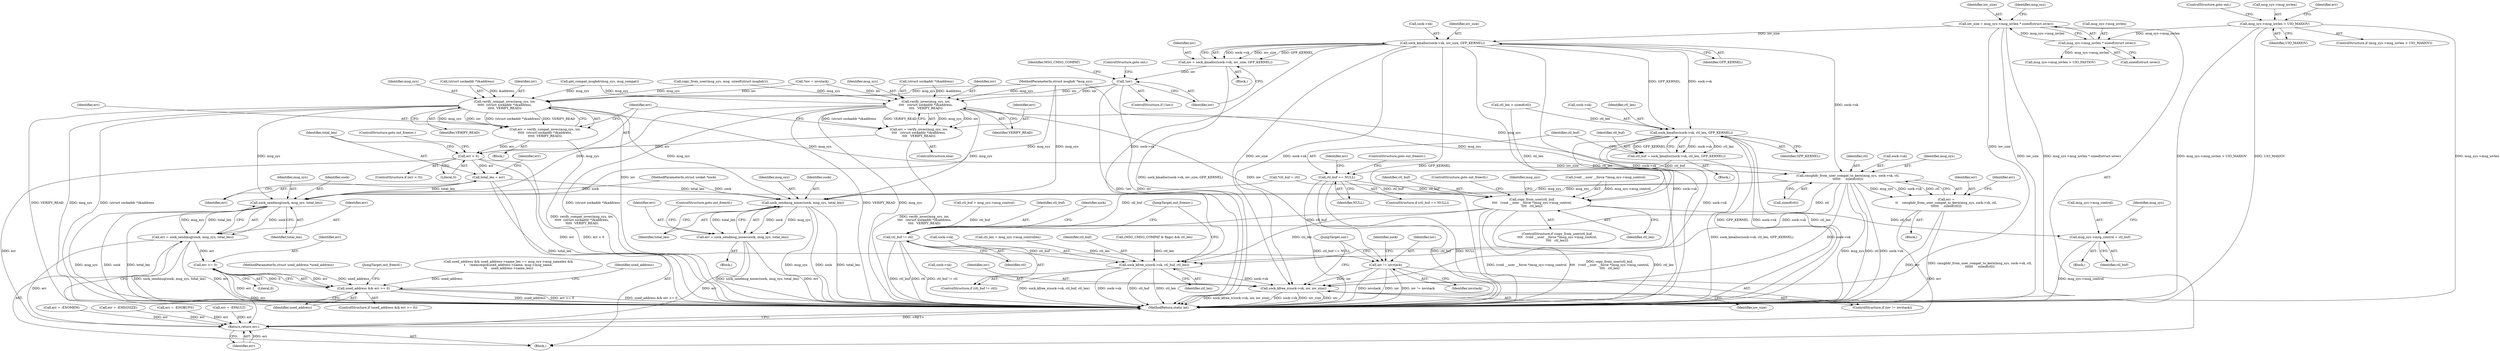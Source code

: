 digraph "0_linux_bc909d9ddbf7778371e36a651d6e4194b1cc7d4c@API" {
"1000195" [label="(Call,sock_kmalloc(sock->sk, iov_size, GFP_KERNEL))"];
"1000178" [label="(Call,iov_size = msg_sys->msg_iovlen * sizeof(struct iovec))"];
"1000180" [label="(Call,msg_sys->msg_iovlen * sizeof(struct iovec))"];
"1000168" [label="(Call,msg_sys->msg_iovlen > UIO_MAXIOV)"];
"1000193" [label="(Call,iov = sock_kmalloc(sock->sk, iov_size, GFP_KERNEL))"];
"1000202" [label="(Call,!iov)"];
"1000212" [label="(Call,verify_compat_iovec(msg_sys, iov,\n\t\t\t\t\t  (struct sockaddr *)&address,\n\t\t\t\t\t  VERIFY_READ))"];
"1000210" [label="(Call,err = verify_compat_iovec(msg_sys, iov,\n\t\t\t\t\t  (struct sockaddr *)&address,\n\t\t\t\t\t  VERIFY_READ))"];
"1000232" [label="(Call,err < 0)"];
"1000236" [label="(Call,total_len = err)"];
"1000371" [label="(Call,sock_sendmsg_nosec(sock, msg_sys, total_len))"];
"1000369" [label="(Call,err = sock_sendmsg_nosec(sock, msg_sys, total_len))"];
"1000430" [label="(Return,return err;)"];
"1000378" [label="(Call,sock_sendmsg(sock, msg_sys, total_len))"];
"1000376" [label="(Call,err = sock_sendmsg(sock, msg_sys, total_len))"];
"1000385" [label="(Call,err >= 0)"];
"1000383" [label="(Call,used_address && err >= 0)"];
"1000264" [label="(Call,cmsghdr_from_user_compat_to_kern(msg_sys, sock->sk, ctl,\n\t\t\t\t\t\t     sizeof(ctl)))"];
"1000262" [label="(Call,err =\n\t\t    cmsghdr_from_user_compat_to_kern(msg_sys, sock->sk, ctl,\n\t\t\t\t\t\t     sizeof(ctl)))"];
"1000409" [label="(Call,ctl_buf != ctl)"];
"1000412" [label="(Call,sock_kfree_s(sock->sk, ctl_buf, ctl_len))"];
"1000423" [label="(Call,sock_kfree_s(sock->sk, iov, iov_size))"];
"1000420" [label="(Call,iov != iovstack)"];
"1000223" [label="(Call,verify_iovec(msg_sys, iov,\n\t\t\t\t   (struct sockaddr *)&address,\n\t\t\t\t   VERIFY_READ))"];
"1000221" [label="(Call,err = verify_iovec(msg_sys, iov,\n\t\t\t\t   (struct sockaddr *)&address,\n\t\t\t\t   VERIFY_READ))"];
"1000297" [label="(Call,sock_kmalloc(sock->sk, ctl_len, GFP_KERNEL))"];
"1000295" [label="(Call,ctl_buf = sock_kmalloc(sock->sk, ctl_len, GFP_KERNEL))"];
"1000304" [label="(Call,ctl_buf == NULL)"];
"1000313" [label="(Call,copy_from_user(ctl_buf,\n\t\t\t\t   (void __user __force *)msg_sys->msg_control,\n\t\t\t\t   ctl_len))"];
"1000322" [label="(Call,msg_sys->msg_control = ctl_buf)"];
"1000412" [label="(Call,sock_kfree_s(sock->sk, ctl_buf, ctl_len))"];
"1000424" [label="(Call,sock->sk)"];
"1000172" [label="(Identifier,UIO_MAXIOV)"];
"1000181" [label="(Call,msg_sys->msg_iovlen)"];
"1000147" [label="(Call,get_compat_msghdr(msg_sys, msg_compat))"];
"1000192" [label="(Block,)"];
"1000213" [label="(Identifier,msg_sys)"];
"1000189" [label="(Identifier,msg_sys)"];
"1000408" [label="(ControlStructure,if (ctl_buf != ctl))"];
"1000298" [label="(Call,sock->sk)"];
"1000378" [label="(Call,sock_sendmsg(sock, msg_sys, total_len))"];
"1000290" [label="(Call,ctl_len > sizeof(ctl))"];
"1000169" [label="(Call,msg_sys->msg_iovlen)"];
"1000202" [label="(Call,!iov)"];
"1000174" [label="(Call,err = -ENOMEM)"];
"1000376" [label="(Call,err = sock_sendmsg(sock, msg_sys, total_len))"];
"1000212" [label="(Call,verify_compat_iovec(msg_sys, iov,\n\t\t\t\t\t  (struct sockaddr *)&address,\n\t\t\t\t\t  VERIFY_READ))"];
"1000220" [label="(ControlStructure,else)"];
"1000296" [label="(Identifier,ctl_buf)"];
"1000413" [label="(Call,sock->sk)"];
"1000269" [label="(Identifier,ctl)"];
"1000326" [label="(Identifier,ctl_buf)"];
"1000224" [label="(Identifier,msg_sys)"];
"1000263" [label="(Identifier,err)"];
"1000201" [label="(ControlStructure,if (!iov))"];
"1000313" [label="(Call,copy_from_user(ctl_buf,\n\t\t\t\t   (void __user __force *)msg_sys->msg_control,\n\t\t\t\t   ctl_len))"];
"1000307" [label="(ControlStructure,goto out_freeiov;)"];
"1000163" [label="(Call,err = -EMSGSIZE)"];
"1000266" [label="(Call,sock->sk)"];
"1000380" [label="(Identifier,msg_sys)"];
"1000221" [label="(Call,err = verify_iovec(msg_sys, iov,\n\t\t\t\t   (struct sockaddr *)&address,\n\t\t\t\t   VERIFY_READ))"];
"1000209" [label="(Block,)"];
"1000410" [label="(Identifier,ctl_buf)"];
"1000195" [label="(Call,sock_kmalloc(sock->sk, iov_size, GFP_KERNEL))"];
"1000370" [label="(Identifier,err)"];
"1000226" [label="(Call,(struct sockaddr *)&address)"];
"1000295" [label="(Call,ctl_buf = sock_kmalloc(sock->sk, ctl_len, GFP_KERNEL))"];
"1000261" [label="(Block,)"];
"1000368" [label="(Block,)"];
"1000238" [label="(Identifier,err)"];
"1000384" [label="(Identifier,used_address)"];
"1000203" [label="(Identifier,iov)"];
"1000231" [label="(ControlStructure,if (err < 0))"];
"1000223" [label="(Call,verify_iovec(msg_sys, iov,\n\t\t\t\t   (struct sockaddr *)&address,\n\t\t\t\t   VERIFY_READ))"];
"1000371" [label="(Call,sock_sendmsg_nosec(sock, msg_sys, total_len))"];
"1000211" [label="(Identifier,err)"];
"1000215" [label="(Call,(struct sockaddr *)&address)"];
"1000322" [label="(Call,msg_sys->msg_control = ctl_buf)"];
"1000323" [label="(Call,msg_sys->msg_control)"];
"1000431" [label="(Identifier,err)"];
"1000422" [label="(Identifier,iovstack)"];
"1000196" [label="(Call,sock->sk)"];
"1000414" [label="(Identifier,sock)"];
"1000386" [label="(Identifier,err)"];
"1000222" [label="(Identifier,err)"];
"1000280" [label="(Call,ctl_len = msg_sys->msg_controllen)"];
"1000379" [label="(Identifier,sock)"];
"1000219" [label="(Identifier,VERIFY_READ)"];
"1000429" [label="(JumpTarget,out:)"];
"1000264" [label="(Call,cmsghdr_from_user_compat_to_kern(msg_sys, sock->sk, ctl,\n\t\t\t\t\t\t     sizeof(ctl)))"];
"1000108" [label="(MethodParameterIn,struct socket *sock)"];
"1000416" [label="(Identifier,ctl_buf)"];
"1000375" [label="(ControlStructure,goto out_freectl;)"];
"1000428" [label="(Identifier,iov_size)"];
"1000194" [label="(Identifier,iov)"];
"1000383" [label="(Call,used_address && err >= 0)"];
"1000387" [label="(Literal,0)"];
"1000432" [label="(MethodReturn,static int)"];
"1000110" [label="(MethodParameterIn,struct msghdr *msg_sys)"];
"1000270" [label="(Call,sizeof(ctl))"];
"1000306" [label="(Identifier,NULL)"];
"1000236" [label="(Call,total_len = err)"];
"1000167" [label="(ControlStructure,if (msg_sys->msg_iovlen > UIO_MAXIOV))"];
"1000411" [label="(Identifier,ctl)"];
"1000321" [label="(ControlStructure,goto out_freectl;)"];
"1000113" [label="(Block,)"];
"1000237" [label="(Identifier,total_len)"];
"1000265" [label="(Identifier,msg_sys)"];
"1000112" [label="(MethodParameterIn,struct used_address *used_address)"];
"1000382" [label="(ControlStructure,if (used_address && err >= 0))"];
"1000187" [label="(Call,msg_sys->msg_iovlen > UIO_FASTIOV)"];
"1000230" [label="(Identifier,VERIFY_READ)"];
"1000204" [label="(ControlStructure,goto out;)"];
"1000409" [label="(Call,ctl_buf != ctl)"];
"1000210" [label="(Call,err = verify_compat_iovec(msg_sys, iov,\n\t\t\t\t\t  (struct sockaddr *)&address,\n\t\t\t\t\t  VERIFY_READ))"];
"1000256" [label="(Call,(MSG_CMSG_COMPAT & flags) && ctl_len)"];
"1000427" [label="(Identifier,iov)"];
"1000294" [label="(Block,)"];
"1000175" [label="(Identifier,err)"];
"1000235" [label="(ControlStructure,goto out_freeiov;)"];
"1000297" [label="(Call,sock_kmalloc(sock->sk, ctl_len, GFP_KERNEL))"];
"1000407" [label="(JumpTarget,out_freectl:)"];
"1000199" [label="(Identifier,iov_size)"];
"1000234" [label="(Literal,0)"];
"1000178" [label="(Call,iov_size = msg_sys->msg_iovlen * sizeof(struct iovec))"];
"1000207" [label="(Identifier,MSG_CMSG_COMPAT)"];
"1000232" [label="(Call,err < 0)"];
"1000381" [label="(Identifier,total_len)"];
"1000184" [label="(Call,sizeof(struct iovec))"];
"1000324" [label="(Identifier,msg_sys)"];
"1000420" [label="(Call,iov != iovstack)"];
"1000262" [label="(Call,err =\n\t\t    cmsghdr_from_user_compat_to_kern(msg_sys, sock->sk, ctl,\n\t\t\t\t\t\t     sizeof(ctl)))"];
"1000418" [label="(JumpTarget,out_freeiov:)"];
"1000430" [label="(Return,return err;)"];
"1000233" [label="(Identifier,err)"];
"1000155" [label="(Call,copy_from_user(msg_sys, msg, sizeof(struct msghdr)))"];
"1000425" [label="(Identifier,sock)"];
"1000273" [label="(Identifier,err)"];
"1000312" [label="(ControlStructure,if (copy_from_user(ctl_buf,\n\t\t\t\t   (void __user __force *)msg_sys->msg_control,\n\t\t\t\t   ctl_len)))"];
"1000315" [label="(Call,(void __user __force *)msg_sys->msg_control)"];
"1000369" [label="(Call,err = sock_sendmsg_nosec(sock, msg_sys, total_len))"];
"1000179" [label="(Identifier,iov_size)"];
"1000320" [label="(Identifier,ctl_len)"];
"1000130" [label="(Call,*ctl_buf = ctl)"];
"1000240" [label="(Identifier,err)"];
"1000302" [label="(Identifier,GFP_KERNEL)"];
"1000305" [label="(Identifier,ctl_buf)"];
"1000288" [label="(Block,)"];
"1000419" [label="(ControlStructure,if (iov != iovstack))"];
"1000168" [label="(Call,msg_sys->msg_iovlen > UIO_MAXIOV)"];
"1000304" [label="(Call,ctl_buf == NULL)"];
"1000275" [label="(Call,ctl_buf = msg_sys->msg_control)"];
"1000346" [label="(Call,used_address && used_address->name_len == msg_sys->msg_namelen &&\n\t    !memcmp(&used_address->name, msg->msg_name,\n \t\t    used_address->name_len))"];
"1000303" [label="(ControlStructure,if (ctl_buf == NULL))"];
"1000372" [label="(Identifier,sock)"];
"1000421" [label="(Identifier,iov)"];
"1000417" [label="(Identifier,ctl_len)"];
"1000173" [label="(ControlStructure,goto out;)"];
"1000329" [label="(Identifier,msg_sys)"];
"1000225" [label="(Identifier,iov)"];
"1000309" [label="(Identifier,err)"];
"1000200" [label="(Identifier,GFP_KERNEL)"];
"1000423" [label="(Call,sock_kfree_s(sock->sk, iov, iov_size))"];
"1000391" [label="(Identifier,used_address)"];
"1000301" [label="(Identifier,ctl_len)"];
"1000214" [label="(Identifier,iov)"];
"1000239" [label="(Call,err = -ENOBUFS)"];
"1000385" [label="(Call,err >= 0)"];
"1000377" [label="(Identifier,err)"];
"1000314" [label="(Identifier,ctl_buf)"];
"1000123" [label="(Call,*iov = iovstack)"];
"1000180" [label="(Call,msg_sys->msg_iovlen * sizeof(struct iovec))"];
"1000374" [label="(Identifier,total_len)"];
"1000373" [label="(Identifier,msg_sys)"];
"1000193" [label="(Call,iov = sock_kmalloc(sock->sk, iov_size, GFP_KERNEL))"];
"1000308" [label="(Call,err = -EFAULT)"];
"1000195" -> "1000193"  [label="AST: "];
"1000195" -> "1000200"  [label="CFG: "];
"1000196" -> "1000195"  [label="AST: "];
"1000199" -> "1000195"  [label="AST: "];
"1000200" -> "1000195"  [label="AST: "];
"1000193" -> "1000195"  [label="CFG: "];
"1000195" -> "1000432"  [label="DDG: GFP_KERNEL"];
"1000195" -> "1000432"  [label="DDG: iov_size"];
"1000195" -> "1000432"  [label="DDG: sock->sk"];
"1000195" -> "1000193"  [label="DDG: sock->sk"];
"1000195" -> "1000193"  [label="DDG: iov_size"];
"1000195" -> "1000193"  [label="DDG: GFP_KERNEL"];
"1000178" -> "1000195"  [label="DDG: iov_size"];
"1000195" -> "1000264"  [label="DDG: sock->sk"];
"1000195" -> "1000297"  [label="DDG: sock->sk"];
"1000195" -> "1000297"  [label="DDG: GFP_KERNEL"];
"1000195" -> "1000412"  [label="DDG: sock->sk"];
"1000195" -> "1000423"  [label="DDG: sock->sk"];
"1000195" -> "1000423"  [label="DDG: iov_size"];
"1000178" -> "1000113"  [label="AST: "];
"1000178" -> "1000180"  [label="CFG: "];
"1000179" -> "1000178"  [label="AST: "];
"1000180" -> "1000178"  [label="AST: "];
"1000189" -> "1000178"  [label="CFG: "];
"1000178" -> "1000432"  [label="DDG: iov_size"];
"1000178" -> "1000432"  [label="DDG: msg_sys->msg_iovlen * sizeof(struct iovec)"];
"1000180" -> "1000178"  [label="DDG: msg_sys->msg_iovlen"];
"1000178" -> "1000423"  [label="DDG: iov_size"];
"1000180" -> "1000184"  [label="CFG: "];
"1000181" -> "1000180"  [label="AST: "];
"1000184" -> "1000180"  [label="AST: "];
"1000168" -> "1000180"  [label="DDG: msg_sys->msg_iovlen"];
"1000180" -> "1000187"  [label="DDG: msg_sys->msg_iovlen"];
"1000168" -> "1000167"  [label="AST: "];
"1000168" -> "1000172"  [label="CFG: "];
"1000169" -> "1000168"  [label="AST: "];
"1000172" -> "1000168"  [label="AST: "];
"1000173" -> "1000168"  [label="CFG: "];
"1000175" -> "1000168"  [label="CFG: "];
"1000168" -> "1000432"  [label="DDG: msg_sys->msg_iovlen > UIO_MAXIOV"];
"1000168" -> "1000432"  [label="DDG: UIO_MAXIOV"];
"1000168" -> "1000432"  [label="DDG: msg_sys->msg_iovlen"];
"1000193" -> "1000192"  [label="AST: "];
"1000194" -> "1000193"  [label="AST: "];
"1000203" -> "1000193"  [label="CFG: "];
"1000193" -> "1000432"  [label="DDG: sock_kmalloc(sock->sk, iov_size, GFP_KERNEL)"];
"1000193" -> "1000202"  [label="DDG: iov"];
"1000202" -> "1000201"  [label="AST: "];
"1000202" -> "1000203"  [label="CFG: "];
"1000203" -> "1000202"  [label="AST: "];
"1000204" -> "1000202"  [label="CFG: "];
"1000207" -> "1000202"  [label="CFG: "];
"1000202" -> "1000432"  [label="DDG: iov"];
"1000202" -> "1000432"  [label="DDG: !iov"];
"1000202" -> "1000212"  [label="DDG: iov"];
"1000202" -> "1000223"  [label="DDG: iov"];
"1000212" -> "1000210"  [label="AST: "];
"1000212" -> "1000219"  [label="CFG: "];
"1000213" -> "1000212"  [label="AST: "];
"1000214" -> "1000212"  [label="AST: "];
"1000215" -> "1000212"  [label="AST: "];
"1000219" -> "1000212"  [label="AST: "];
"1000210" -> "1000212"  [label="CFG: "];
"1000212" -> "1000432"  [label="DDG: VERIFY_READ"];
"1000212" -> "1000432"  [label="DDG: msg_sys"];
"1000212" -> "1000432"  [label="DDG: (struct sockaddr *)&address"];
"1000212" -> "1000210"  [label="DDG: msg_sys"];
"1000212" -> "1000210"  [label="DDG: iov"];
"1000212" -> "1000210"  [label="DDG: (struct sockaddr *)&address"];
"1000212" -> "1000210"  [label="DDG: VERIFY_READ"];
"1000147" -> "1000212"  [label="DDG: msg_sys"];
"1000155" -> "1000212"  [label="DDG: msg_sys"];
"1000110" -> "1000212"  [label="DDG: msg_sys"];
"1000123" -> "1000212"  [label="DDG: iov"];
"1000215" -> "1000212"  [label="DDG: &address"];
"1000212" -> "1000264"  [label="DDG: msg_sys"];
"1000212" -> "1000371"  [label="DDG: msg_sys"];
"1000212" -> "1000378"  [label="DDG: msg_sys"];
"1000212" -> "1000420"  [label="DDG: iov"];
"1000210" -> "1000209"  [label="AST: "];
"1000211" -> "1000210"  [label="AST: "];
"1000233" -> "1000210"  [label="CFG: "];
"1000210" -> "1000432"  [label="DDG: verify_compat_iovec(msg_sys, iov,\n\t\t\t\t\t  (struct sockaddr *)&address,\n\t\t\t\t\t  VERIFY_READ)"];
"1000210" -> "1000232"  [label="DDG: err"];
"1000232" -> "1000231"  [label="AST: "];
"1000232" -> "1000234"  [label="CFG: "];
"1000233" -> "1000232"  [label="AST: "];
"1000234" -> "1000232"  [label="AST: "];
"1000235" -> "1000232"  [label="CFG: "];
"1000237" -> "1000232"  [label="CFG: "];
"1000232" -> "1000432"  [label="DDG: err"];
"1000232" -> "1000432"  [label="DDG: err < 0"];
"1000221" -> "1000232"  [label="DDG: err"];
"1000232" -> "1000236"  [label="DDG: err"];
"1000232" -> "1000430"  [label="DDG: err"];
"1000236" -> "1000113"  [label="AST: "];
"1000236" -> "1000238"  [label="CFG: "];
"1000237" -> "1000236"  [label="AST: "];
"1000238" -> "1000236"  [label="AST: "];
"1000240" -> "1000236"  [label="CFG: "];
"1000236" -> "1000432"  [label="DDG: total_len"];
"1000236" -> "1000371"  [label="DDG: total_len"];
"1000236" -> "1000378"  [label="DDG: total_len"];
"1000371" -> "1000369"  [label="AST: "];
"1000371" -> "1000374"  [label="CFG: "];
"1000372" -> "1000371"  [label="AST: "];
"1000373" -> "1000371"  [label="AST: "];
"1000374" -> "1000371"  [label="AST: "];
"1000369" -> "1000371"  [label="CFG: "];
"1000371" -> "1000432"  [label="DDG: msg_sys"];
"1000371" -> "1000432"  [label="DDG: sock"];
"1000371" -> "1000432"  [label="DDG: total_len"];
"1000371" -> "1000369"  [label="DDG: sock"];
"1000371" -> "1000369"  [label="DDG: msg_sys"];
"1000371" -> "1000369"  [label="DDG: total_len"];
"1000108" -> "1000371"  [label="DDG: sock"];
"1000264" -> "1000371"  [label="DDG: msg_sys"];
"1000223" -> "1000371"  [label="DDG: msg_sys"];
"1000110" -> "1000371"  [label="DDG: msg_sys"];
"1000369" -> "1000368"  [label="AST: "];
"1000370" -> "1000369"  [label="AST: "];
"1000375" -> "1000369"  [label="CFG: "];
"1000369" -> "1000432"  [label="DDG: err"];
"1000369" -> "1000432"  [label="DDG: sock_sendmsg_nosec(sock, msg_sys, total_len)"];
"1000369" -> "1000430"  [label="DDG: err"];
"1000430" -> "1000113"  [label="AST: "];
"1000430" -> "1000431"  [label="CFG: "];
"1000431" -> "1000430"  [label="AST: "];
"1000432" -> "1000430"  [label="CFG: "];
"1000430" -> "1000432"  [label="DDG: <RET>"];
"1000431" -> "1000430"  [label="DDG: err"];
"1000376" -> "1000430"  [label="DDG: err"];
"1000239" -> "1000430"  [label="DDG: err"];
"1000262" -> "1000430"  [label="DDG: err"];
"1000385" -> "1000430"  [label="DDG: err"];
"1000174" -> "1000430"  [label="DDG: err"];
"1000163" -> "1000430"  [label="DDG: err"];
"1000308" -> "1000430"  [label="DDG: err"];
"1000378" -> "1000376"  [label="AST: "];
"1000378" -> "1000381"  [label="CFG: "];
"1000379" -> "1000378"  [label="AST: "];
"1000380" -> "1000378"  [label="AST: "];
"1000381" -> "1000378"  [label="AST: "];
"1000376" -> "1000378"  [label="CFG: "];
"1000378" -> "1000432"  [label="DDG: msg_sys"];
"1000378" -> "1000432"  [label="DDG: sock"];
"1000378" -> "1000432"  [label="DDG: total_len"];
"1000378" -> "1000376"  [label="DDG: sock"];
"1000378" -> "1000376"  [label="DDG: msg_sys"];
"1000378" -> "1000376"  [label="DDG: total_len"];
"1000108" -> "1000378"  [label="DDG: sock"];
"1000264" -> "1000378"  [label="DDG: msg_sys"];
"1000223" -> "1000378"  [label="DDG: msg_sys"];
"1000110" -> "1000378"  [label="DDG: msg_sys"];
"1000376" -> "1000113"  [label="AST: "];
"1000377" -> "1000376"  [label="AST: "];
"1000384" -> "1000376"  [label="CFG: "];
"1000376" -> "1000432"  [label="DDG: err"];
"1000376" -> "1000432"  [label="DDG: sock_sendmsg(sock, msg_sys, total_len)"];
"1000376" -> "1000385"  [label="DDG: err"];
"1000385" -> "1000383"  [label="AST: "];
"1000385" -> "1000387"  [label="CFG: "];
"1000386" -> "1000385"  [label="AST: "];
"1000387" -> "1000385"  [label="AST: "];
"1000383" -> "1000385"  [label="CFG: "];
"1000385" -> "1000432"  [label="DDG: err"];
"1000385" -> "1000383"  [label="DDG: err"];
"1000385" -> "1000383"  [label="DDG: 0"];
"1000383" -> "1000382"  [label="AST: "];
"1000383" -> "1000384"  [label="CFG: "];
"1000384" -> "1000383"  [label="AST: "];
"1000391" -> "1000383"  [label="CFG: "];
"1000407" -> "1000383"  [label="CFG: "];
"1000383" -> "1000432"  [label="DDG: used_address && err >= 0"];
"1000383" -> "1000432"  [label="DDG: used_address"];
"1000383" -> "1000432"  [label="DDG: err >= 0"];
"1000346" -> "1000383"  [label="DDG: used_address"];
"1000112" -> "1000383"  [label="DDG: used_address"];
"1000264" -> "1000262"  [label="AST: "];
"1000264" -> "1000270"  [label="CFG: "];
"1000265" -> "1000264"  [label="AST: "];
"1000266" -> "1000264"  [label="AST: "];
"1000269" -> "1000264"  [label="AST: "];
"1000270" -> "1000264"  [label="AST: "];
"1000262" -> "1000264"  [label="CFG: "];
"1000264" -> "1000432"  [label="DDG: msg_sys"];
"1000264" -> "1000432"  [label="DDG: ctl"];
"1000264" -> "1000432"  [label="DDG: sock->sk"];
"1000264" -> "1000262"  [label="DDG: msg_sys"];
"1000264" -> "1000262"  [label="DDG: sock->sk"];
"1000264" -> "1000262"  [label="DDG: ctl"];
"1000223" -> "1000264"  [label="DDG: msg_sys"];
"1000110" -> "1000264"  [label="DDG: msg_sys"];
"1000264" -> "1000409"  [label="DDG: ctl"];
"1000264" -> "1000412"  [label="DDG: sock->sk"];
"1000264" -> "1000423"  [label="DDG: sock->sk"];
"1000262" -> "1000261"  [label="AST: "];
"1000263" -> "1000262"  [label="AST: "];
"1000273" -> "1000262"  [label="CFG: "];
"1000262" -> "1000432"  [label="DDG: err"];
"1000262" -> "1000432"  [label="DDG: cmsghdr_from_user_compat_to_kern(msg_sys, sock->sk, ctl,\n\t\t\t\t\t\t     sizeof(ctl))"];
"1000409" -> "1000408"  [label="AST: "];
"1000409" -> "1000411"  [label="CFG: "];
"1000410" -> "1000409"  [label="AST: "];
"1000411" -> "1000409"  [label="AST: "];
"1000414" -> "1000409"  [label="CFG: "];
"1000418" -> "1000409"  [label="CFG: "];
"1000409" -> "1000432"  [label="DDG: ctl"];
"1000409" -> "1000432"  [label="DDG: ctl_buf != ctl"];
"1000409" -> "1000432"  [label="DDG: ctl_buf"];
"1000275" -> "1000409"  [label="DDG: ctl_buf"];
"1000313" -> "1000409"  [label="DDG: ctl_buf"];
"1000130" -> "1000409"  [label="DDG: ctl_buf"];
"1000409" -> "1000412"  [label="DDG: ctl_buf"];
"1000412" -> "1000408"  [label="AST: "];
"1000412" -> "1000417"  [label="CFG: "];
"1000413" -> "1000412"  [label="AST: "];
"1000416" -> "1000412"  [label="AST: "];
"1000417" -> "1000412"  [label="AST: "];
"1000418" -> "1000412"  [label="CFG: "];
"1000412" -> "1000432"  [label="DDG: sock_kfree_s(sock->sk, ctl_buf, ctl_len)"];
"1000412" -> "1000432"  [label="DDG: sock->sk"];
"1000412" -> "1000432"  [label="DDG: ctl_buf"];
"1000412" -> "1000432"  [label="DDG: ctl_len"];
"1000297" -> "1000412"  [label="DDG: sock->sk"];
"1000256" -> "1000412"  [label="DDG: ctl_len"];
"1000280" -> "1000412"  [label="DDG: ctl_len"];
"1000313" -> "1000412"  [label="DDG: ctl_len"];
"1000412" -> "1000423"  [label="DDG: sock->sk"];
"1000423" -> "1000419"  [label="AST: "];
"1000423" -> "1000428"  [label="CFG: "];
"1000424" -> "1000423"  [label="AST: "];
"1000427" -> "1000423"  [label="AST: "];
"1000428" -> "1000423"  [label="AST: "];
"1000429" -> "1000423"  [label="CFG: "];
"1000423" -> "1000432"  [label="DDG: iov_size"];
"1000423" -> "1000432"  [label="DDG: iov"];
"1000423" -> "1000432"  [label="DDG: sock_kfree_s(sock->sk, iov, iov_size)"];
"1000423" -> "1000432"  [label="DDG: sock->sk"];
"1000297" -> "1000423"  [label="DDG: sock->sk"];
"1000420" -> "1000423"  [label="DDG: iov"];
"1000420" -> "1000419"  [label="AST: "];
"1000420" -> "1000422"  [label="CFG: "];
"1000421" -> "1000420"  [label="AST: "];
"1000422" -> "1000420"  [label="AST: "];
"1000425" -> "1000420"  [label="CFG: "];
"1000429" -> "1000420"  [label="CFG: "];
"1000420" -> "1000432"  [label="DDG: iov != iovstack"];
"1000420" -> "1000432"  [label="DDG: iovstack"];
"1000420" -> "1000432"  [label="DDG: iov"];
"1000223" -> "1000420"  [label="DDG: iov"];
"1000223" -> "1000221"  [label="AST: "];
"1000223" -> "1000230"  [label="CFG: "];
"1000224" -> "1000223"  [label="AST: "];
"1000225" -> "1000223"  [label="AST: "];
"1000226" -> "1000223"  [label="AST: "];
"1000230" -> "1000223"  [label="AST: "];
"1000221" -> "1000223"  [label="CFG: "];
"1000223" -> "1000432"  [label="DDG: (struct sockaddr *)&address"];
"1000223" -> "1000432"  [label="DDG: VERIFY_READ"];
"1000223" -> "1000432"  [label="DDG: msg_sys"];
"1000223" -> "1000221"  [label="DDG: msg_sys"];
"1000223" -> "1000221"  [label="DDG: iov"];
"1000223" -> "1000221"  [label="DDG: (struct sockaddr *)&address"];
"1000223" -> "1000221"  [label="DDG: VERIFY_READ"];
"1000147" -> "1000223"  [label="DDG: msg_sys"];
"1000155" -> "1000223"  [label="DDG: msg_sys"];
"1000110" -> "1000223"  [label="DDG: msg_sys"];
"1000123" -> "1000223"  [label="DDG: iov"];
"1000226" -> "1000223"  [label="DDG: &address"];
"1000221" -> "1000220"  [label="AST: "];
"1000222" -> "1000221"  [label="AST: "];
"1000233" -> "1000221"  [label="CFG: "];
"1000221" -> "1000432"  [label="DDG: verify_iovec(msg_sys, iov,\n\t\t\t\t   (struct sockaddr *)&address,\n\t\t\t\t   VERIFY_READ)"];
"1000297" -> "1000295"  [label="AST: "];
"1000297" -> "1000302"  [label="CFG: "];
"1000298" -> "1000297"  [label="AST: "];
"1000301" -> "1000297"  [label="AST: "];
"1000302" -> "1000297"  [label="AST: "];
"1000295" -> "1000297"  [label="CFG: "];
"1000297" -> "1000432"  [label="DDG: GFP_KERNEL"];
"1000297" -> "1000432"  [label="DDG: sock->sk"];
"1000297" -> "1000432"  [label="DDG: ctl_len"];
"1000297" -> "1000295"  [label="DDG: sock->sk"];
"1000297" -> "1000295"  [label="DDG: ctl_len"];
"1000297" -> "1000295"  [label="DDG: GFP_KERNEL"];
"1000290" -> "1000297"  [label="DDG: ctl_len"];
"1000297" -> "1000313"  [label="DDG: ctl_len"];
"1000295" -> "1000294"  [label="AST: "];
"1000296" -> "1000295"  [label="AST: "];
"1000305" -> "1000295"  [label="CFG: "];
"1000295" -> "1000432"  [label="DDG: sock_kmalloc(sock->sk, ctl_len, GFP_KERNEL)"];
"1000295" -> "1000304"  [label="DDG: ctl_buf"];
"1000304" -> "1000303"  [label="AST: "];
"1000304" -> "1000306"  [label="CFG: "];
"1000305" -> "1000304"  [label="AST: "];
"1000306" -> "1000304"  [label="AST: "];
"1000307" -> "1000304"  [label="CFG: "];
"1000309" -> "1000304"  [label="CFG: "];
"1000304" -> "1000432"  [label="DDG: ctl_buf == NULL"];
"1000304" -> "1000432"  [label="DDG: ctl_buf"];
"1000304" -> "1000432"  [label="DDG: NULL"];
"1000304" -> "1000313"  [label="DDG: ctl_buf"];
"1000313" -> "1000312"  [label="AST: "];
"1000313" -> "1000320"  [label="CFG: "];
"1000314" -> "1000313"  [label="AST: "];
"1000315" -> "1000313"  [label="AST: "];
"1000320" -> "1000313"  [label="AST: "];
"1000321" -> "1000313"  [label="CFG: "];
"1000324" -> "1000313"  [label="CFG: "];
"1000313" -> "1000432"  [label="DDG: (void __user __force *)msg_sys->msg_control"];
"1000313" -> "1000432"  [label="DDG: copy_from_user(ctl_buf,\n\t\t\t\t   (void __user __force *)msg_sys->msg_control,\n\t\t\t\t   ctl_len)"];
"1000313" -> "1000432"  [label="DDG: ctl_len"];
"1000130" -> "1000313"  [label="DDG: ctl_buf"];
"1000315" -> "1000313"  [label="DDG: msg_sys->msg_control"];
"1000290" -> "1000313"  [label="DDG: ctl_len"];
"1000313" -> "1000322"  [label="DDG: ctl_buf"];
"1000322" -> "1000288"  [label="AST: "];
"1000322" -> "1000326"  [label="CFG: "];
"1000323" -> "1000322"  [label="AST: "];
"1000326" -> "1000322"  [label="AST: "];
"1000329" -> "1000322"  [label="CFG: "];
"1000322" -> "1000432"  [label="DDG: msg_sys->msg_control"];
}
